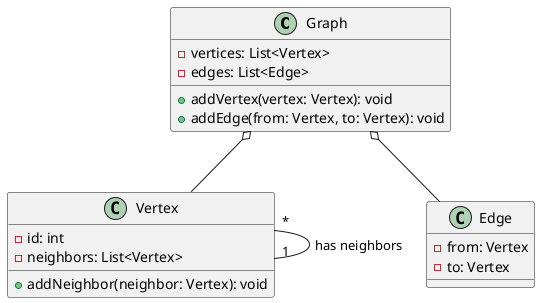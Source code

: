 @startuml

class Graph {
  - vertices: List<Vertex>
  - edges: List<Edge>
  + addVertex(vertex: Vertex): void
  + addEdge(from: Vertex, to: Vertex): void
}

class Vertex {
  - id: int
  - neighbors: List<Vertex>
  + addNeighbor(neighbor: Vertex): void
}

class Edge {
  - from: Vertex
  - to: Vertex
}

Graph o-- Vertex
Graph o-- Edge
Vertex "*" -- "1" Vertex : has neighbors

@enduml